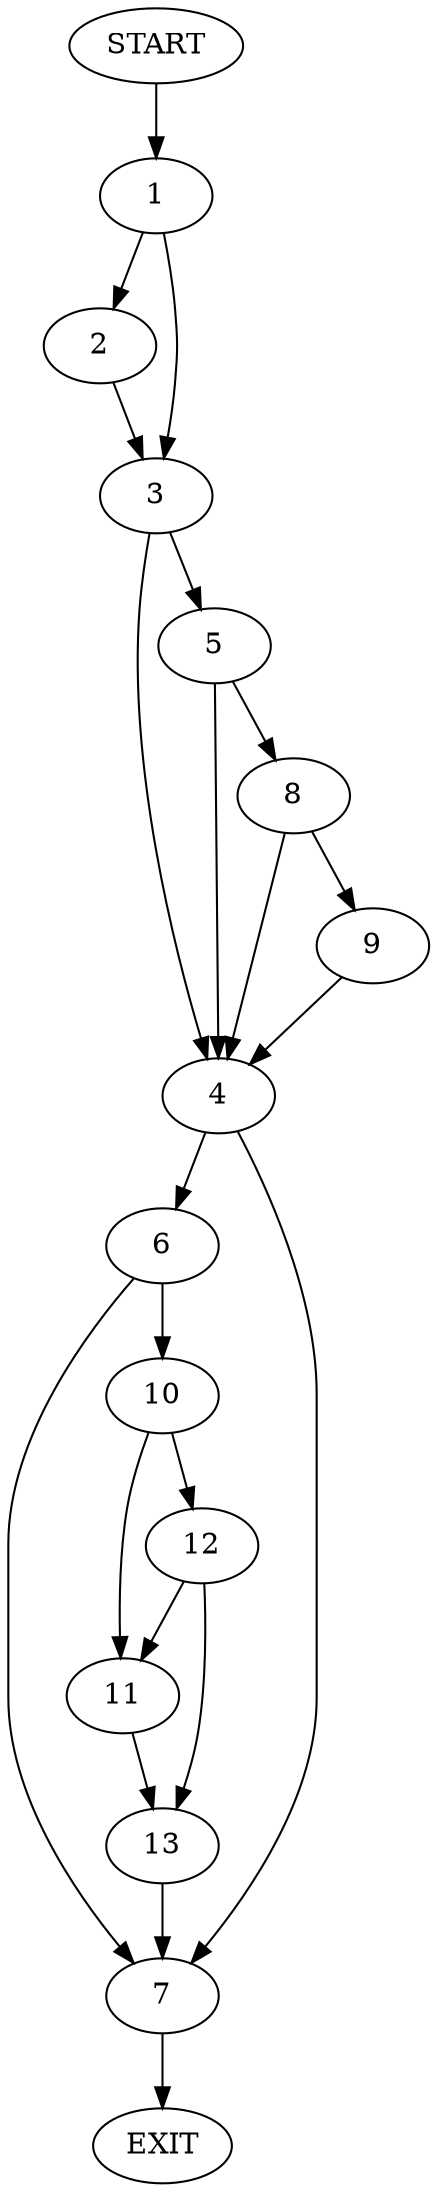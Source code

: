 digraph {
0 [label="START"]
14 [label="EXIT"]
0 -> 1
1 -> 2
1 -> 3
3 -> 4
3 -> 5
2 -> 3
4 -> 6
4 -> 7
5 -> 8
5 -> 4
8 -> 4
8 -> 9
9 -> 4
6 -> 10
6 -> 7
7 -> 14
10 -> 11
10 -> 12
11 -> 13
12 -> 13
12 -> 11
13 -> 7
}
